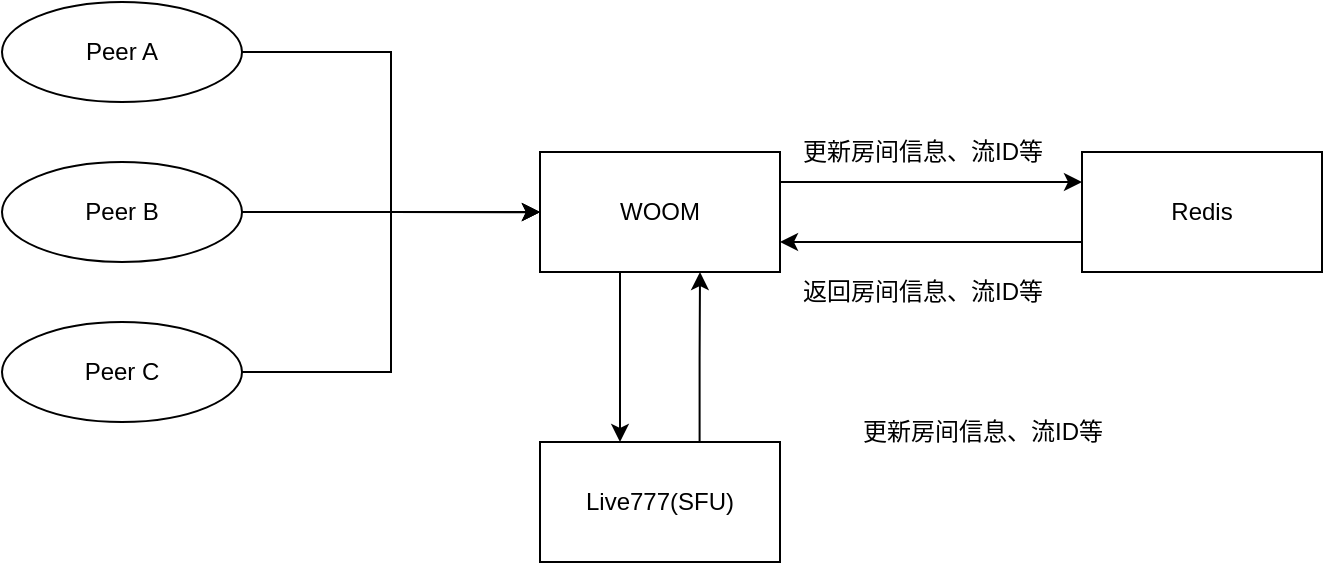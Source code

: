 <mxfile version="26.2.14">
  <diagram name="第 1 页" id="IJGbnoU1Glra_pV7yRjn">
    <mxGraphModel dx="512" dy="262" grid="1" gridSize="10" guides="1" tooltips="1" connect="1" arrows="1" fold="1" page="1" pageScale="1" pageWidth="827" pageHeight="1169" math="0" shadow="0">
      <root>
        <mxCell id="0" />
        <mxCell id="1" parent="0" />
        <mxCell id="221bUUAiKaxn2Sf912eD-11" style="edgeStyle=orthogonalEdgeStyle;rounded=0;orthogonalLoop=1;jettySize=auto;html=1;exitX=1;exitY=0.5;exitDx=0;exitDy=0;entryX=0;entryY=0.5;entryDx=0;entryDy=0;" edge="1" parent="1" source="221bUUAiKaxn2Sf912eD-4" target="221bUUAiKaxn2Sf912eD-7">
          <mxGeometry relative="1" as="geometry" />
        </mxCell>
        <mxCell id="221bUUAiKaxn2Sf912eD-4" value="Peer A" style="ellipse;whiteSpace=wrap;html=1;" vertex="1" parent="1">
          <mxGeometry x="80" y="150" width="120" height="50" as="geometry" />
        </mxCell>
        <mxCell id="221bUUAiKaxn2Sf912eD-12" style="edgeStyle=orthogonalEdgeStyle;rounded=0;orthogonalLoop=1;jettySize=auto;html=1;exitX=1;exitY=0.5;exitDx=0;exitDy=0;" edge="1" parent="1" source="221bUUAiKaxn2Sf912eD-5">
          <mxGeometry relative="1" as="geometry">
            <mxPoint x="349" y="255.095" as="targetPoint" />
          </mxGeometry>
        </mxCell>
        <mxCell id="221bUUAiKaxn2Sf912eD-5" value="Peer B" style="ellipse;whiteSpace=wrap;html=1;" vertex="1" parent="1">
          <mxGeometry x="80" y="230" width="120" height="50" as="geometry" />
        </mxCell>
        <mxCell id="221bUUAiKaxn2Sf912eD-14" style="edgeStyle=orthogonalEdgeStyle;rounded=0;orthogonalLoop=1;jettySize=auto;html=1;exitX=1;exitY=0.5;exitDx=0;exitDy=0;entryX=0;entryY=0.5;entryDx=0;entryDy=0;" edge="1" parent="1" source="221bUUAiKaxn2Sf912eD-6" target="221bUUAiKaxn2Sf912eD-7">
          <mxGeometry relative="1" as="geometry" />
        </mxCell>
        <mxCell id="221bUUAiKaxn2Sf912eD-6" value="Peer C" style="ellipse;whiteSpace=wrap;html=1;" vertex="1" parent="1">
          <mxGeometry x="80" y="310" width="120" height="50" as="geometry" />
        </mxCell>
        <mxCell id="221bUUAiKaxn2Sf912eD-21" value="" style="edgeStyle=orthogonalEdgeStyle;rounded=0;orthogonalLoop=1;jettySize=auto;html=1;" edge="1" parent="1" source="221bUUAiKaxn2Sf912eD-7" target="221bUUAiKaxn2Sf912eD-15">
          <mxGeometry relative="1" as="geometry">
            <Array as="points">
              <mxPoint x="509" y="240" />
              <mxPoint x="509" y="240" />
            </Array>
          </mxGeometry>
        </mxCell>
        <mxCell id="221bUUAiKaxn2Sf912eD-7" value="WOOM" style="rounded=0;whiteSpace=wrap;html=1;" vertex="1" parent="1">
          <mxGeometry x="349" y="225" width="120" height="60" as="geometry" />
        </mxCell>
        <mxCell id="221bUUAiKaxn2Sf912eD-15" value="Redis" style="rounded=0;whiteSpace=wrap;html=1;" vertex="1" parent="1">
          <mxGeometry x="620" y="225" width="120" height="60" as="geometry" />
        </mxCell>
        <mxCell id="221bUUAiKaxn2Sf912eD-16" value="Live777(SFU)" style="rounded=0;whiteSpace=wrap;html=1;" vertex="1" parent="1">
          <mxGeometry x="349" y="370" width="120" height="60" as="geometry" />
        </mxCell>
        <mxCell id="221bUUAiKaxn2Sf912eD-22" value="" style="edgeStyle=orthogonalEdgeStyle;rounded=0;orthogonalLoop=1;jettySize=auto;html=1;exitX=0;exitY=0.75;exitDx=0;exitDy=0;" edge="1" parent="1" source="221bUUAiKaxn2Sf912eD-15">
          <mxGeometry relative="1" as="geometry">
            <mxPoint x="559" y="270" as="sourcePoint" />
            <mxPoint x="469" y="270" as="targetPoint" />
            <Array as="points" />
          </mxGeometry>
        </mxCell>
        <mxCell id="221bUUAiKaxn2Sf912eD-23" value="" style="edgeStyle=orthogonalEdgeStyle;rounded=0;orthogonalLoop=1;jettySize=auto;html=1;" edge="1" parent="1">
          <mxGeometry relative="1" as="geometry">
            <mxPoint x="389" y="285" as="sourcePoint" />
            <mxPoint x="389" y="370" as="targetPoint" />
            <Array as="points" />
          </mxGeometry>
        </mxCell>
        <mxCell id="221bUUAiKaxn2Sf912eD-24" value="" style="edgeStyle=orthogonalEdgeStyle;rounded=0;orthogonalLoop=1;jettySize=auto;html=1;entryX=0.25;entryY=0;entryDx=0;entryDy=0;exitX=0.665;exitY=0.003;exitDx=0;exitDy=0;exitPerimeter=0;" edge="1" parent="1" source="221bUUAiKaxn2Sf912eD-16">
          <mxGeometry relative="1" as="geometry">
            <mxPoint x="429" y="360" as="sourcePoint" />
            <mxPoint x="429" y="285" as="targetPoint" />
            <Array as="points" />
          </mxGeometry>
        </mxCell>
        <mxCell id="221bUUAiKaxn2Sf912eD-25" value="更新房间信息、流ID等" style="text;html=1;align=center;verticalAlign=middle;resizable=0;points=[];autosize=1;strokeColor=none;fillColor=none;" vertex="1" parent="1">
          <mxGeometry x="470" y="210" width="140" height="30" as="geometry" />
        </mxCell>
        <mxCell id="221bUUAiKaxn2Sf912eD-26" value="返回房间信息、流ID等" style="text;html=1;align=center;verticalAlign=middle;resizable=0;points=[];autosize=1;strokeColor=none;fillColor=none;" vertex="1" parent="1">
          <mxGeometry x="470" y="280" width="140" height="30" as="geometry" />
        </mxCell>
        <mxCell id="221bUUAiKaxn2Sf912eD-27" value="更新房间信息、流ID等" style="text;html=1;align=center;verticalAlign=middle;resizable=0;points=[];autosize=1;strokeColor=none;fillColor=none;" vertex="1" parent="1">
          <mxGeometry x="500" y="350" width="140" height="30" as="geometry" />
        </mxCell>
      </root>
    </mxGraphModel>
  </diagram>
</mxfile>
